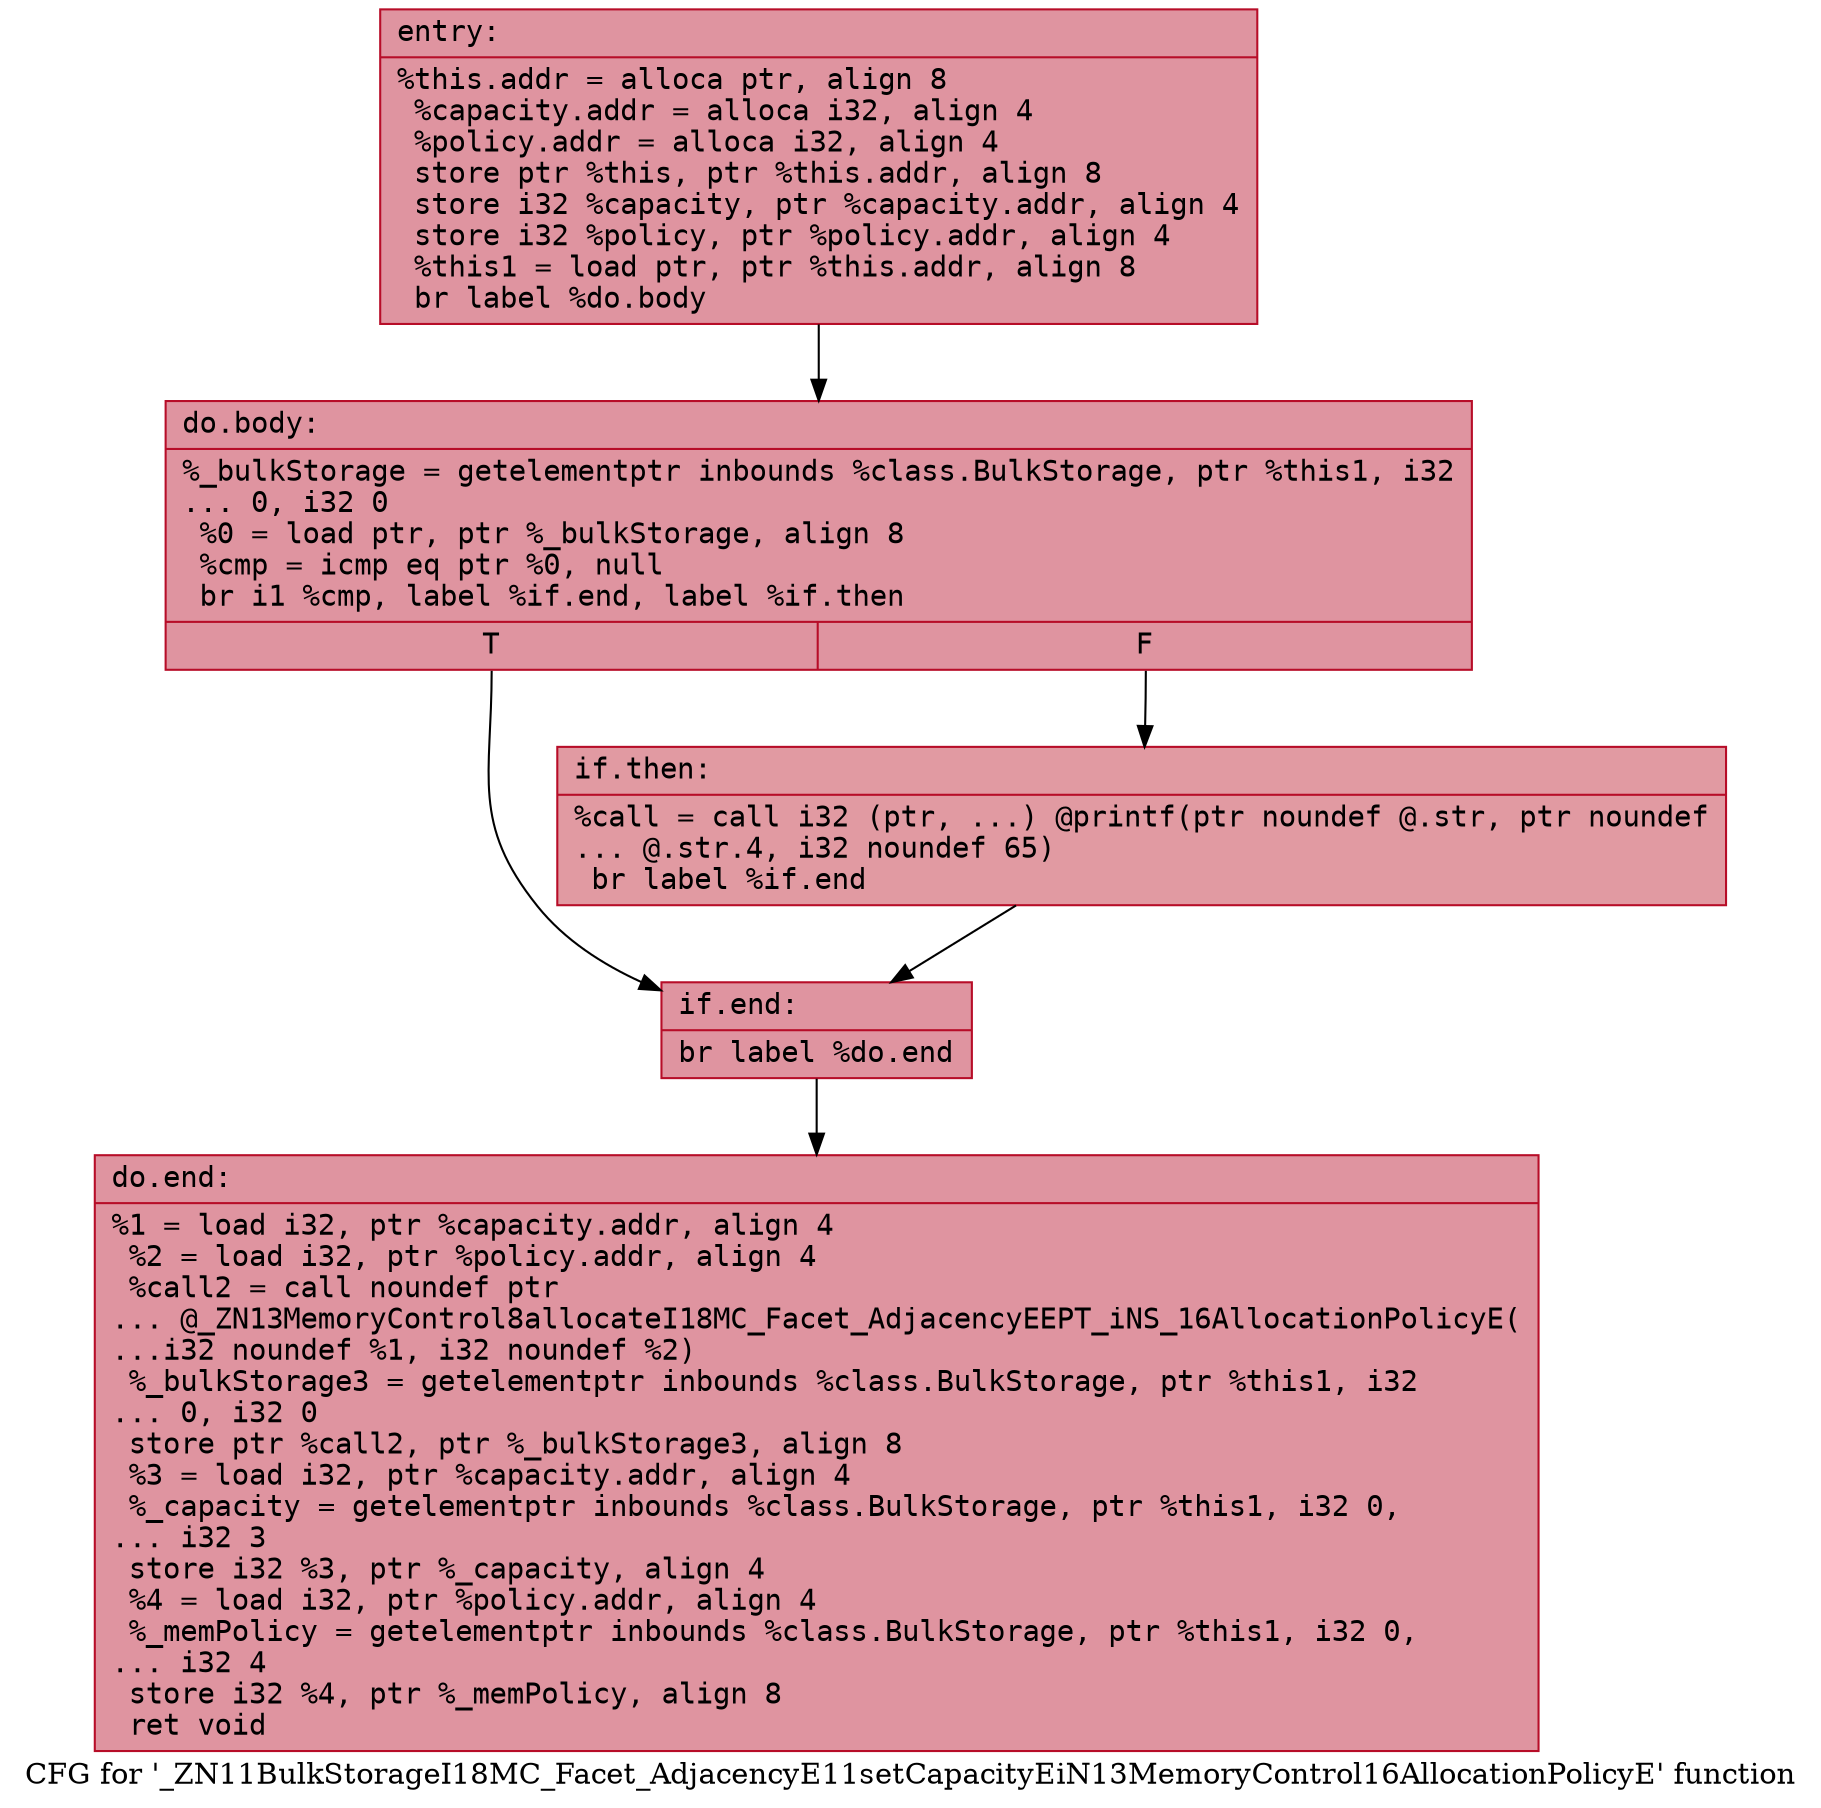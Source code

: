 digraph "CFG for '_ZN11BulkStorageI18MC_Facet_AdjacencyE11setCapacityEiN13MemoryControl16AllocationPolicyE' function" {
	label="CFG for '_ZN11BulkStorageI18MC_Facet_AdjacencyE11setCapacityEiN13MemoryControl16AllocationPolicyE' function";

	Node0x55dfe4b248d0 [shape=record,color="#b70d28ff", style=filled, fillcolor="#b70d2870" fontname="Courier",label="{entry:\l|  %this.addr = alloca ptr, align 8\l  %capacity.addr = alloca i32, align 4\l  %policy.addr = alloca i32, align 4\l  store ptr %this, ptr %this.addr, align 8\l  store i32 %capacity, ptr %capacity.addr, align 4\l  store i32 %policy, ptr %policy.addr, align 4\l  %this1 = load ptr, ptr %this.addr, align 8\l  br label %do.body\l}"];
	Node0x55dfe4b248d0 -> Node0x55dfe4b24d00[tooltip="entry -> do.body\nProbability 100.00%" ];
	Node0x55dfe4b24d00 [shape=record,color="#b70d28ff", style=filled, fillcolor="#b70d2870" fontname="Courier",label="{do.body:\l|  %_bulkStorage = getelementptr inbounds %class.BulkStorage, ptr %this1, i32\l... 0, i32 0\l  %0 = load ptr, ptr %_bulkStorage, align 8\l  %cmp = icmp eq ptr %0, null\l  br i1 %cmp, label %if.end, label %if.then\l|{<s0>T|<s1>F}}"];
	Node0x55dfe4b24d00:s0 -> Node0x55dfe4b24f90[tooltip="do.body -> if.end\nProbability 37.50%" ];
	Node0x55dfe4b24d00:s1 -> Node0x55dfe4b25000[tooltip="do.body -> if.then\nProbability 62.50%" ];
	Node0x55dfe4b25000 [shape=record,color="#b70d28ff", style=filled, fillcolor="#bb1b2c70" fontname="Courier",label="{if.then:\l|  %call = call i32 (ptr, ...) @printf(ptr noundef @.str, ptr noundef\l... @.str.4, i32 noundef 65)\l  br label %if.end\l}"];
	Node0x55dfe4b25000 -> Node0x55dfe4b24f90[tooltip="if.then -> if.end\nProbability 100.00%" ];
	Node0x55dfe4b24f90 [shape=record,color="#b70d28ff", style=filled, fillcolor="#b70d2870" fontname="Courier",label="{if.end:\l|  br label %do.end\l}"];
	Node0x55dfe4b24f90 -> Node0x55dfe4b253c0[tooltip="if.end -> do.end\nProbability 100.00%" ];
	Node0x55dfe4b253c0 [shape=record,color="#b70d28ff", style=filled, fillcolor="#b70d2870" fontname="Courier",label="{do.end:\l|  %1 = load i32, ptr %capacity.addr, align 4\l  %2 = load i32, ptr %policy.addr, align 4\l  %call2 = call noundef ptr\l... @_ZN13MemoryControl8allocateI18MC_Facet_AdjacencyEEPT_iNS_16AllocationPolicyE(\l...i32 noundef %1, i32 noundef %2)\l  %_bulkStorage3 = getelementptr inbounds %class.BulkStorage, ptr %this1, i32\l... 0, i32 0\l  store ptr %call2, ptr %_bulkStorage3, align 8\l  %3 = load i32, ptr %capacity.addr, align 4\l  %_capacity = getelementptr inbounds %class.BulkStorage, ptr %this1, i32 0,\l... i32 3\l  store i32 %3, ptr %_capacity, align 4\l  %4 = load i32, ptr %policy.addr, align 4\l  %_memPolicy = getelementptr inbounds %class.BulkStorage, ptr %this1, i32 0,\l... i32 4\l  store i32 %4, ptr %_memPolicy, align 8\l  ret void\l}"];
}
